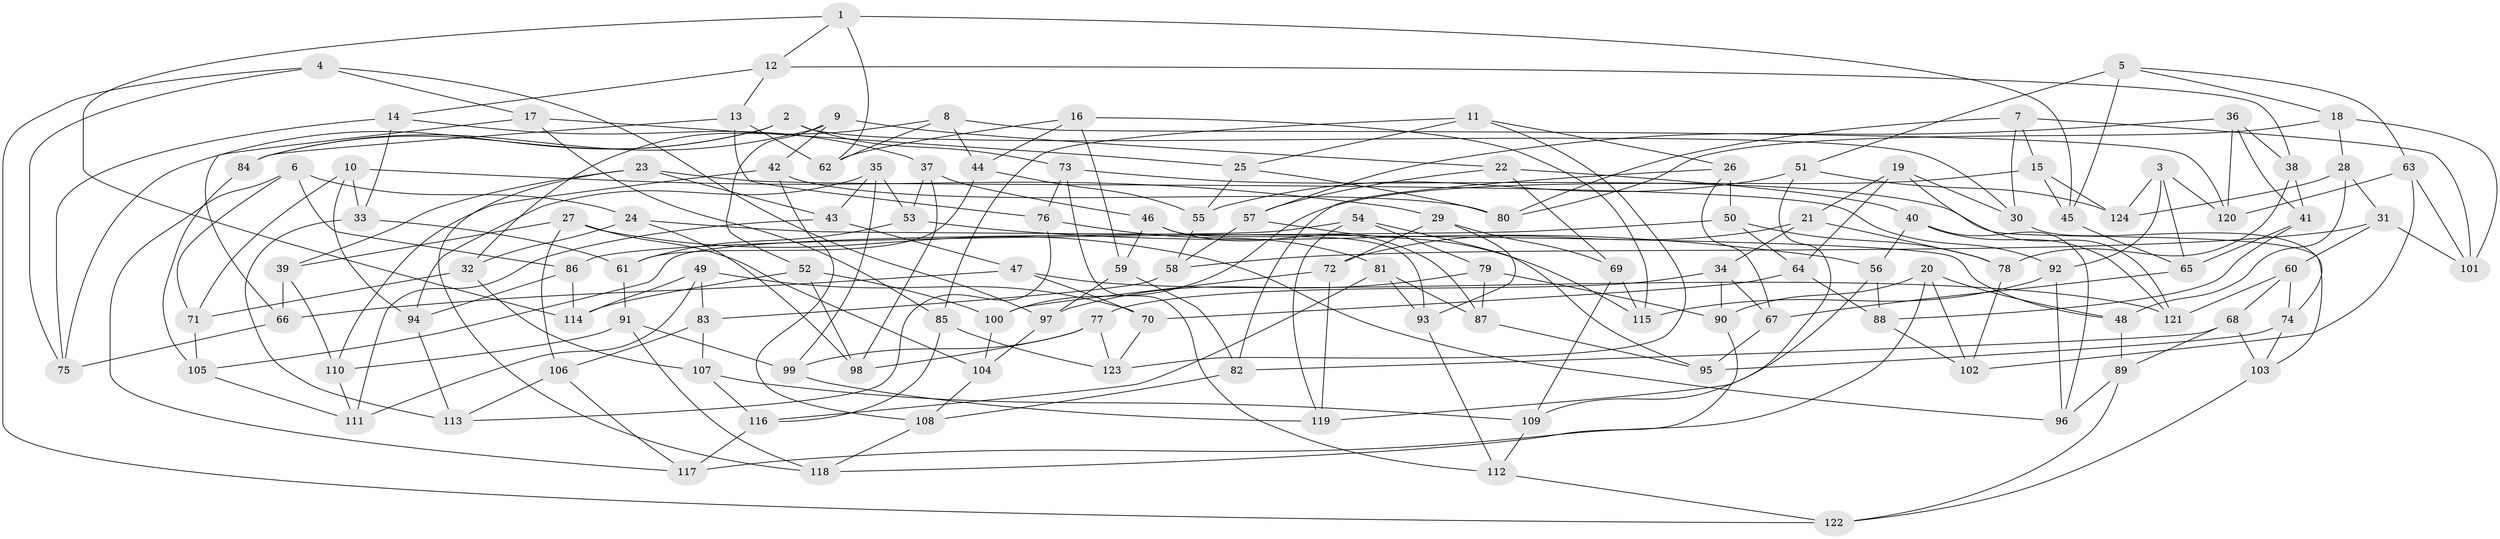 // Generated by graph-tools (version 1.1) at 2025/03/03/09/25 03:03:09]
// undirected, 124 vertices, 248 edges
graph export_dot {
graph [start="1"]
  node [color=gray90,style=filled];
  1;
  2;
  3;
  4;
  5;
  6;
  7;
  8;
  9;
  10;
  11;
  12;
  13;
  14;
  15;
  16;
  17;
  18;
  19;
  20;
  21;
  22;
  23;
  24;
  25;
  26;
  27;
  28;
  29;
  30;
  31;
  32;
  33;
  34;
  35;
  36;
  37;
  38;
  39;
  40;
  41;
  42;
  43;
  44;
  45;
  46;
  47;
  48;
  49;
  50;
  51;
  52;
  53;
  54;
  55;
  56;
  57;
  58;
  59;
  60;
  61;
  62;
  63;
  64;
  65;
  66;
  67;
  68;
  69;
  70;
  71;
  72;
  73;
  74;
  75;
  76;
  77;
  78;
  79;
  80;
  81;
  82;
  83;
  84;
  85;
  86;
  87;
  88;
  89;
  90;
  91;
  92;
  93;
  94;
  95;
  96;
  97;
  98;
  99;
  100;
  101;
  102;
  103;
  104;
  105;
  106;
  107;
  108;
  109;
  110;
  111;
  112;
  113;
  114;
  115;
  116;
  117;
  118;
  119;
  120;
  121;
  122;
  123;
  124;
  1 -- 62;
  1 -- 45;
  1 -- 12;
  1 -- 114;
  2 -- 75;
  2 -- 73;
  2 -- 30;
  2 -- 84;
  3 -- 65;
  3 -- 120;
  3 -- 92;
  3 -- 124;
  4 -- 122;
  4 -- 17;
  4 -- 75;
  4 -- 97;
  5 -- 18;
  5 -- 51;
  5 -- 63;
  5 -- 45;
  6 -- 86;
  6 -- 71;
  6 -- 117;
  6 -- 24;
  7 -- 15;
  7 -- 101;
  7 -- 80;
  7 -- 30;
  8 -- 62;
  8 -- 44;
  8 -- 120;
  8 -- 32;
  9 -- 22;
  9 -- 42;
  9 -- 84;
  9 -- 52;
  10 -- 29;
  10 -- 33;
  10 -- 71;
  10 -- 94;
  11 -- 123;
  11 -- 85;
  11 -- 25;
  11 -- 26;
  12 -- 13;
  12 -- 38;
  12 -- 14;
  13 -- 62;
  13 -- 84;
  13 -- 76;
  14 -- 37;
  14 -- 75;
  14 -- 33;
  15 -- 45;
  15 -- 124;
  15 -- 100;
  16 -- 115;
  16 -- 62;
  16 -- 59;
  16 -- 44;
  17 -- 85;
  17 -- 66;
  17 -- 25;
  18 -- 80;
  18 -- 28;
  18 -- 101;
  19 -- 121;
  19 -- 30;
  19 -- 64;
  19 -- 21;
  20 -- 117;
  20 -- 48;
  20 -- 102;
  20 -- 90;
  21 -- 78;
  21 -- 34;
  21 -- 72;
  22 -- 40;
  22 -- 57;
  22 -- 69;
  23 -- 92;
  23 -- 43;
  23 -- 39;
  23 -- 118;
  24 -- 98;
  24 -- 32;
  24 -- 48;
  25 -- 80;
  25 -- 55;
  26 -- 50;
  26 -- 67;
  26 -- 82;
  27 -- 39;
  27 -- 104;
  27 -- 96;
  27 -- 106;
  28 -- 48;
  28 -- 31;
  28 -- 124;
  29 -- 93;
  29 -- 72;
  29 -- 69;
  30 -- 74;
  31 -- 58;
  31 -- 60;
  31 -- 101;
  32 -- 107;
  32 -- 71;
  33 -- 61;
  33 -- 113;
  34 -- 90;
  34 -- 77;
  34 -- 67;
  35 -- 43;
  35 -- 53;
  35 -- 99;
  35 -- 94;
  36 -- 57;
  36 -- 120;
  36 -- 41;
  36 -- 38;
  37 -- 53;
  37 -- 98;
  37 -- 46;
  38 -- 41;
  38 -- 78;
  39 -- 66;
  39 -- 110;
  40 -- 96;
  40 -- 121;
  40 -- 56;
  41 -- 88;
  41 -- 65;
  42 -- 80;
  42 -- 108;
  42 -- 110;
  43 -- 47;
  43 -- 111;
  44 -- 55;
  44 -- 61;
  45 -- 65;
  46 -- 87;
  46 -- 59;
  46 -- 93;
  47 -- 121;
  47 -- 70;
  47 -- 66;
  48 -- 89;
  49 -- 111;
  49 -- 70;
  49 -- 114;
  49 -- 83;
  50 -- 78;
  50 -- 64;
  50 -- 86;
  51 -- 109;
  51 -- 55;
  51 -- 124;
  52 -- 114;
  52 -- 98;
  52 -- 100;
  53 -- 61;
  53 -- 56;
  54 -- 95;
  54 -- 119;
  54 -- 105;
  54 -- 79;
  55 -- 58;
  56 -- 88;
  56 -- 119;
  57 -- 115;
  57 -- 58;
  58 -- 83;
  59 -- 82;
  59 -- 97;
  60 -- 74;
  60 -- 68;
  60 -- 121;
  61 -- 91;
  63 -- 120;
  63 -- 101;
  63 -- 102;
  64 -- 70;
  64 -- 88;
  65 -- 67;
  66 -- 75;
  67 -- 95;
  68 -- 103;
  68 -- 89;
  68 -- 82;
  69 -- 115;
  69 -- 109;
  70 -- 123;
  71 -- 105;
  72 -- 119;
  72 -- 100;
  73 -- 76;
  73 -- 103;
  73 -- 112;
  74 -- 103;
  74 -- 95;
  76 -- 81;
  76 -- 113;
  77 -- 98;
  77 -- 99;
  77 -- 123;
  78 -- 102;
  79 -- 87;
  79 -- 97;
  79 -- 90;
  81 -- 93;
  81 -- 116;
  81 -- 87;
  82 -- 108;
  83 -- 107;
  83 -- 106;
  84 -- 105;
  85 -- 123;
  85 -- 116;
  86 -- 114;
  86 -- 94;
  87 -- 95;
  88 -- 102;
  89 -- 122;
  89 -- 96;
  90 -- 118;
  91 -- 110;
  91 -- 99;
  91 -- 118;
  92 -- 96;
  92 -- 115;
  93 -- 112;
  94 -- 113;
  97 -- 104;
  99 -- 119;
  100 -- 104;
  103 -- 122;
  104 -- 108;
  105 -- 111;
  106 -- 113;
  106 -- 117;
  107 -- 109;
  107 -- 116;
  108 -- 118;
  109 -- 112;
  110 -- 111;
  112 -- 122;
  116 -- 117;
}
